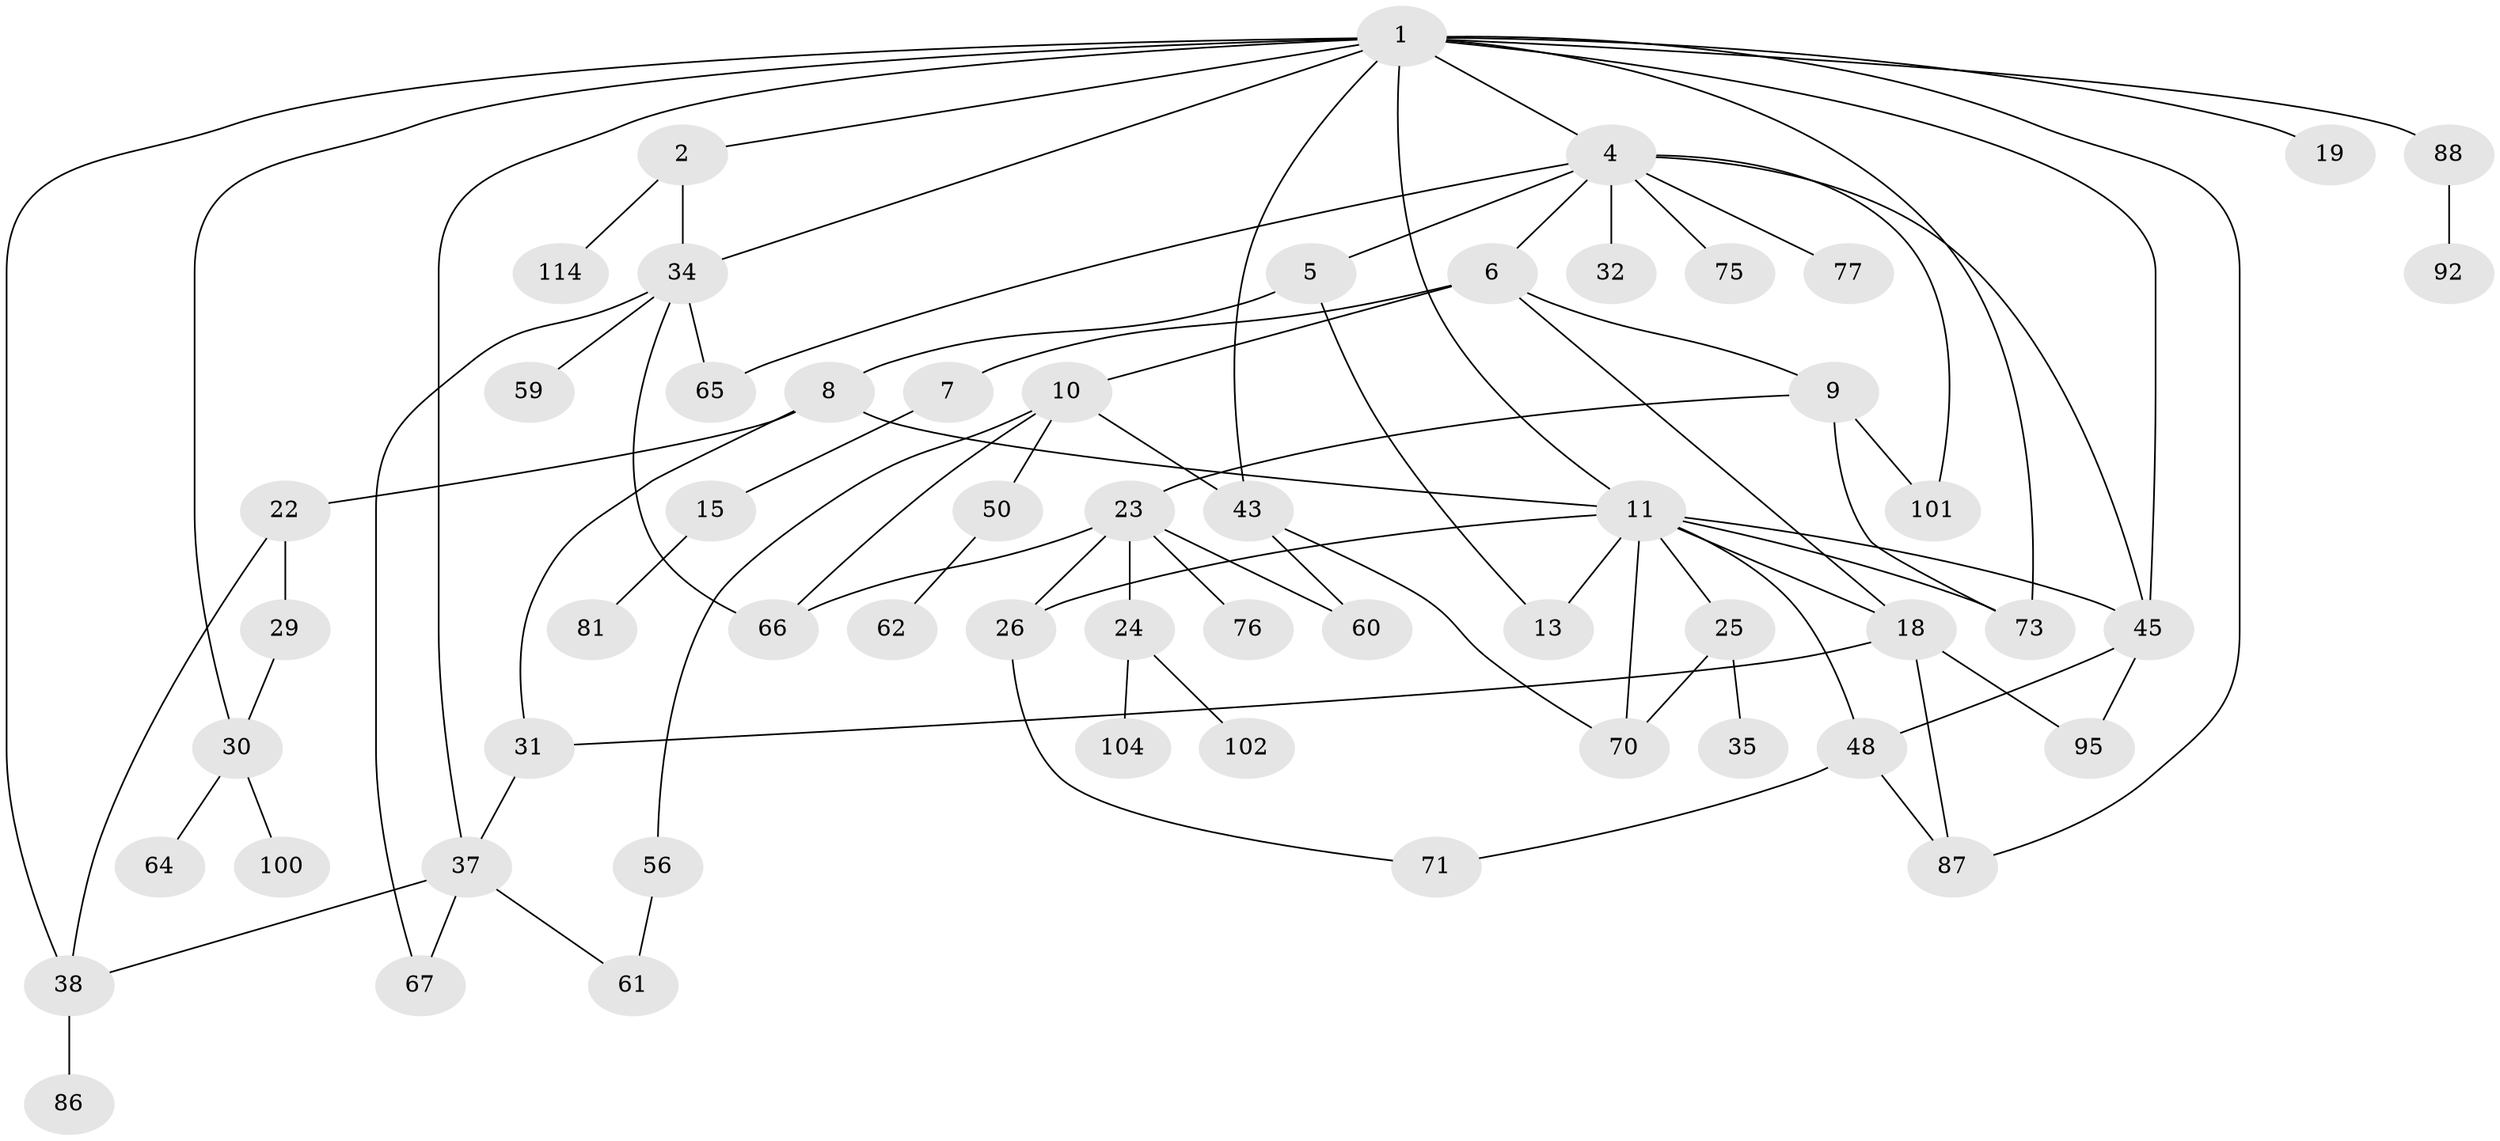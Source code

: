 // original degree distribution, {6: 0.017391304347826087, 3: 0.19130434782608696, 8: 0.017391304347826087, 5: 0.06956521739130435, 2: 0.3565217391304348, 1: 0.25217391304347825, 4: 0.08695652173913043, 7: 0.008695652173913044}
// Generated by graph-tools (version 1.1) at 2025/13/03/09/25 04:13:33]
// undirected, 57 vertices, 85 edges
graph export_dot {
graph [start="1"]
  node [color=gray90,style=filled];
  1 [super="+12+16+3"];
  2 [super="+41"];
  4 [super="+51+14"];
  5;
  6;
  7;
  8 [super="+27"];
  9 [super="+58"];
  10;
  11 [super="+91+20+44"];
  13;
  15;
  18 [super="+52+42"];
  19 [super="+21+83"];
  22;
  23 [super="+47+33+110+82"];
  24;
  25;
  26 [super="+57"];
  29;
  30 [super="+90+93"];
  31;
  32 [super="+78"];
  34 [super="+98+36"];
  35 [super="+63+97"];
  37 [super="+46"];
  38 [super="+55+39"];
  43 [super="+109+54"];
  45 [super="+49+84"];
  48 [super="+68+53"];
  50;
  56;
  59 [super="+69"];
  60;
  61;
  62;
  64;
  65;
  66;
  67 [super="+96"];
  70 [super="+85"];
  71;
  73 [super="+112+106"];
  75;
  76;
  77;
  81 [super="+105"];
  86;
  87;
  88;
  92;
  95;
  100;
  101;
  102;
  104;
  114;
  1 -- 2;
  1 -- 19;
  1 -- 73;
  1 -- 37;
  1 -- 38;
  1 -- 43;
  1 -- 45;
  1 -- 87;
  1 -- 88;
  1 -- 30;
  1 -- 11;
  1 -- 4;
  1 -- 34;
  2 -- 34;
  2 -- 114;
  4 -- 5;
  4 -- 6;
  4 -- 32 [weight=2];
  4 -- 75;
  4 -- 65;
  4 -- 101;
  4 -- 77;
  4 -- 45;
  5 -- 8;
  5 -- 13;
  6 -- 7;
  6 -- 9;
  6 -- 10;
  6 -- 18;
  7 -- 15;
  8 -- 22;
  8 -- 31;
  8 -- 11;
  9 -- 23;
  9 -- 101;
  9 -- 73;
  10 -- 50;
  10 -- 56;
  10 -- 66;
  10 -- 43;
  11 -- 25 [weight=2];
  11 -- 70 [weight=2];
  11 -- 48;
  11 -- 73;
  11 -- 18;
  11 -- 26;
  11 -- 45;
  11 -- 13;
  15 -- 81;
  18 -- 95;
  18 -- 31;
  18 -- 87;
  22 -- 29;
  22 -- 38;
  23 -- 24;
  23 -- 76;
  23 -- 66;
  23 -- 26;
  23 -- 60;
  24 -- 102;
  24 -- 104;
  25 -- 35;
  25 -- 70;
  26 -- 71;
  29 -- 30;
  30 -- 64;
  30 -- 100;
  31 -- 37;
  34 -- 59;
  34 -- 65;
  34 -- 66;
  34 -- 67;
  37 -- 67;
  37 -- 38;
  37 -- 61;
  38 -- 86;
  43 -- 70;
  43 -- 60;
  45 -- 95;
  45 -- 48;
  48 -- 71;
  48 -- 87;
  50 -- 62;
  56 -- 61;
  88 -- 92;
}
